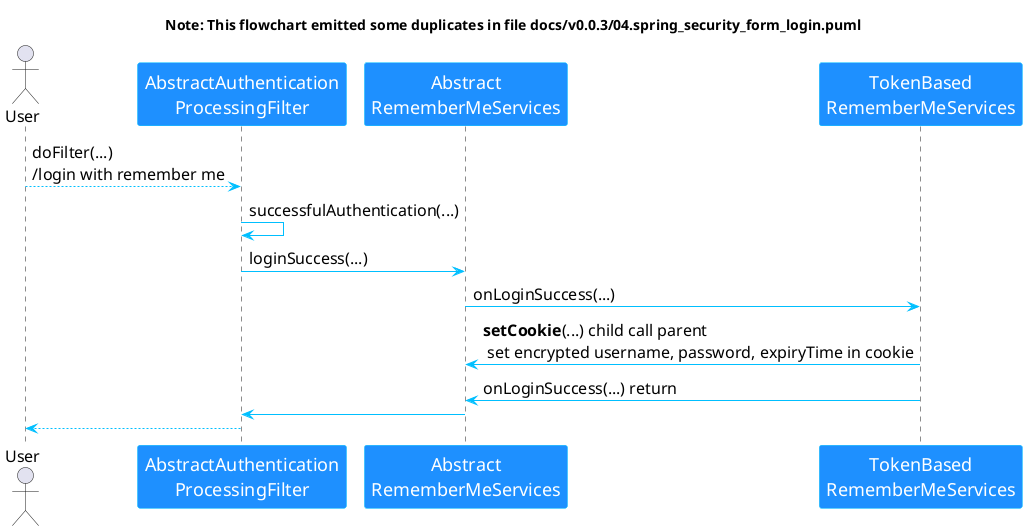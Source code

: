 @startuml
' The following is the global default style (do not use Fira Code font, otherwise the Chinese will not be displayed)
skinparam DefaultFontName Microsoft YaHei
skinparam DefaultFontSize 16
skinparam ArrowColor DeepSkyBlue
' The following is the style of the actor (class)
skinparam ParticipantFontColor White
skinparam ParticipantBorderColor DeepSkyBlue
skinparam ParticipantBackgroundColor DodgerBlue
skinparam ParticipantFontSize 18
' Here is the flowchart code
title Note: This flowchart emitted some duplicates in file docs/v0.0.3/04.spring_security_form_login.puml
actor User
User --> "AbstractAuthentication\nProcessingFilter": doFilter(...)\n/login with remember me
"AbstractAuthentication\nProcessingFilter" -> "AbstractAuthentication\nProcessingFilter": successfulAuthentication(...)
"AbstractAuthentication\nProcessingFilter" -> "Abstract\nRememberMeServices": loginSuccess(...)
"Abstract\nRememberMeServices" -> "TokenBased\nRememberMeServices": onLoginSuccess(...)
"Abstract\nRememberMeServices" <- "TokenBased\nRememberMeServices": **setCookie**(...) child call parent\n set encrypted username, password, expiryTime in cookie
"Abstract\nRememberMeServices" <- "TokenBased\nRememberMeServices": onLoginSuccess(...) return
"AbstractAuthentication\nProcessingFilter" <- "Abstract\nRememberMeServices":
User <-- "AbstractAuthentication\nProcessingFilter"
@enduml
